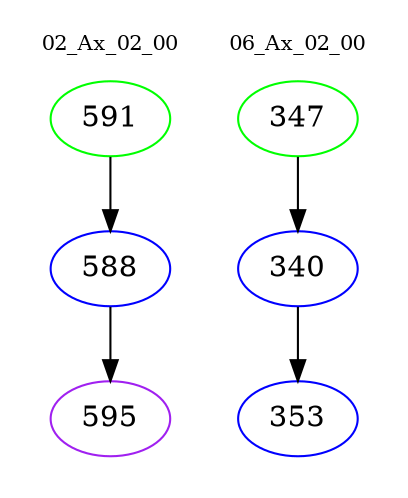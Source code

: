 digraph{
subgraph cluster_0 {
color = white
label = "02_Ax_02_00";
fontsize=10;
T0_591 [label="591", color="green"]
T0_591 -> T0_588 [color="black"]
T0_588 [label="588", color="blue"]
T0_588 -> T0_595 [color="black"]
T0_595 [label="595", color="purple"]
}
subgraph cluster_1 {
color = white
label = "06_Ax_02_00";
fontsize=10;
T1_347 [label="347", color="green"]
T1_347 -> T1_340 [color="black"]
T1_340 [label="340", color="blue"]
T1_340 -> T1_353 [color="black"]
T1_353 [label="353", color="blue"]
}
}
